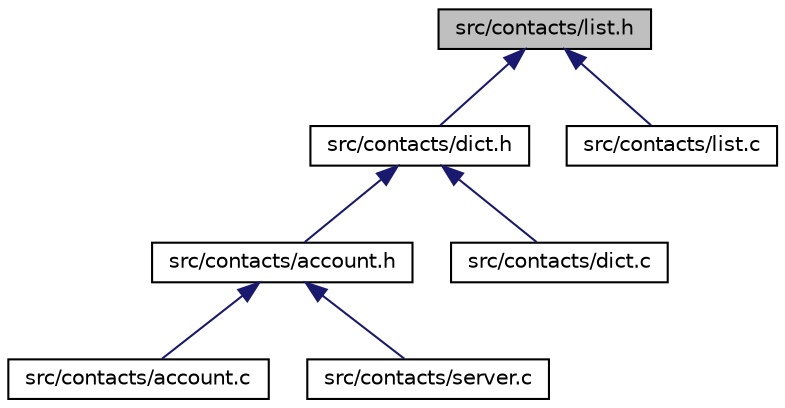 digraph "src/contacts/list.h"
{
  edge [fontname="Helvetica",fontsize="10",labelfontname="Helvetica",labelfontsize="10"];
  node [fontname="Helvetica",fontsize="10",shape=record];
  Node1 [label="src/contacts/list.h",height=0.2,width=0.4,color="black", fillcolor="grey75", style="filled", fontcolor="black"];
  Node1 -> Node2 [dir="back",color="midnightblue",fontsize="10",style="solid",fontname="Helvetica"];
  Node2 [label="src/contacts/dict.h",height=0.2,width=0.4,color="black", fillcolor="white", style="filled",URL="$dict_8h.html"];
  Node2 -> Node3 [dir="back",color="midnightblue",fontsize="10",style="solid",fontname="Helvetica"];
  Node3 [label="src/contacts/account.h",height=0.2,width=0.4,color="black", fillcolor="white", style="filled",URL="$account_8h.html"];
  Node3 -> Node4 [dir="back",color="midnightblue",fontsize="10",style="solid",fontname="Helvetica"];
  Node4 [label="src/contacts/account.c",height=0.2,width=0.4,color="black", fillcolor="white", style="filled",URL="$account_8c.html"];
  Node3 -> Node5 [dir="back",color="midnightblue",fontsize="10",style="solid",fontname="Helvetica"];
  Node5 [label="src/contacts/server.c",height=0.2,width=0.4,color="black", fillcolor="white", style="filled",URL="$server_8c.html"];
  Node2 -> Node6 [dir="back",color="midnightblue",fontsize="10",style="solid",fontname="Helvetica"];
  Node6 [label="src/contacts/dict.c",height=0.2,width=0.4,color="black", fillcolor="white", style="filled",URL="$dict_8c.html"];
  Node1 -> Node7 [dir="back",color="midnightblue",fontsize="10",style="solid",fontname="Helvetica"];
  Node7 [label="src/contacts/list.c",height=0.2,width=0.4,color="black", fillcolor="white", style="filled",URL="$list_8c.html"];
}
